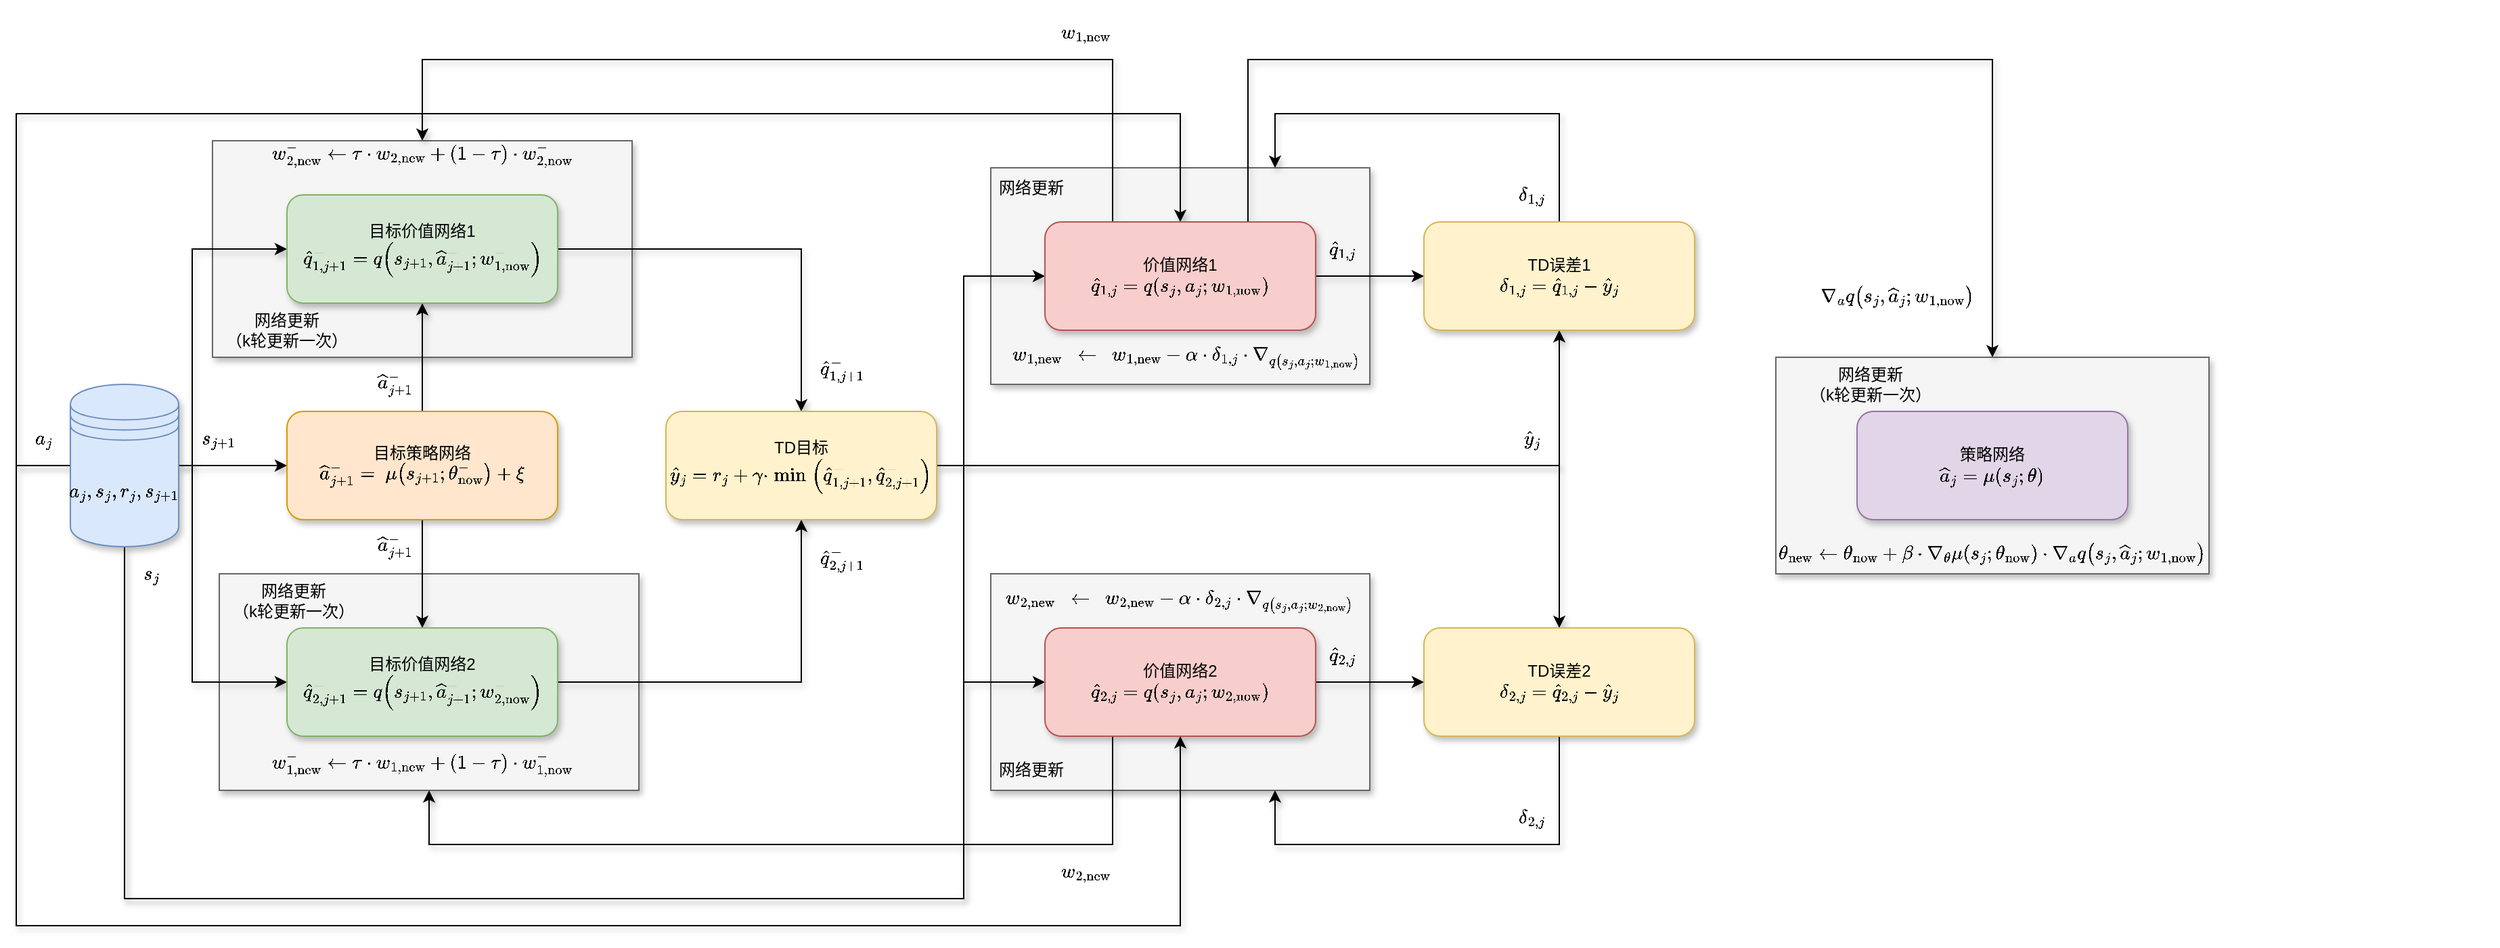 <mxfile version="22.1.11" type="github">
  <diagram name="第 1 页" id="EOz1U6gYO-YNxZWnHOJD">
    <mxGraphModel dx="2074" dy="2478" grid="1" gridSize="10" guides="1" tooltips="1" connect="1" arrows="1" fold="1" page="1" pageScale="1" pageWidth="827" pageHeight="1169" math="1" shadow="0">
      <root>
        <mxCell id="0" />
        <mxCell id="1" parent="0" />
        <mxCell id="rqsRjj4Qn3aaburyTNth-92" value="" style="rounded=0;whiteSpace=wrap;html=1;shadow=1;fillColor=#f5f5f5;fontColor=#333333;strokeColor=#666666;" vertex="1" parent="1">
          <mxGeometry x="1340" y="60" width="320" height="160" as="geometry" />
        </mxCell>
        <mxCell id="rqsRjj4Qn3aaburyTNth-79" value="" style="rounded=0;whiteSpace=wrap;html=1;shadow=1;fillColor=#f5f5f5;fontColor=#333333;strokeColor=#666666;" vertex="1" parent="1">
          <mxGeometry x="185" y="-100" width="310" height="160" as="geometry" />
        </mxCell>
        <mxCell id="rqsRjj4Qn3aaburyTNth-76" value="" style="rounded=0;whiteSpace=wrap;html=1;shadow=1;fillColor=#f5f5f5;fontColor=#333333;strokeColor=#666666;" vertex="1" parent="1">
          <mxGeometry x="190" y="220" width="310" height="160" as="geometry" />
        </mxCell>
        <mxCell id="rqsRjj4Qn3aaburyTNth-62" value="" style="rounded=0;whiteSpace=wrap;html=1;shadow=1;fillColor=#f5f5f5;fontColor=#333333;strokeColor=#666666;" vertex="1" parent="1">
          <mxGeometry x="760" y="220" width="280" height="160" as="geometry" />
        </mxCell>
        <mxCell id="rqsRjj4Qn3aaburyTNth-54" value="" style="rounded=0;whiteSpace=wrap;html=1;shadow=1;fillColor=#f5f5f5;fontColor=#333333;strokeColor=#666666;" vertex="1" parent="1">
          <mxGeometry x="760" y="-80" width="280" height="160" as="geometry" />
        </mxCell>
        <mxCell id="rqsRjj4Qn3aaburyTNth-6" style="edgeStyle=orthogonalEdgeStyle;rounded=0;orthogonalLoop=1;jettySize=auto;html=1;entryX=0;entryY=0.5;entryDx=0;entryDy=0;shadow=1;" edge="1" parent="1" source="rqsRjj4Qn3aaburyTNth-1" target="rqsRjj4Qn3aaburyTNth-3">
          <mxGeometry relative="1" as="geometry" />
        </mxCell>
        <mxCell id="rqsRjj4Qn3aaburyTNth-12" style="edgeStyle=orthogonalEdgeStyle;rounded=0;orthogonalLoop=1;jettySize=auto;html=1;entryX=0;entryY=0.5;entryDx=0;entryDy=0;shadow=1;" edge="1" parent="1" source="rqsRjj4Qn3aaburyTNth-1" target="rqsRjj4Qn3aaburyTNth-4">
          <mxGeometry relative="1" as="geometry">
            <Array as="points">
              <mxPoint x="170" y="140" />
              <mxPoint x="170" y="-20" />
            </Array>
          </mxGeometry>
        </mxCell>
        <mxCell id="rqsRjj4Qn3aaburyTNth-13" style="edgeStyle=orthogonalEdgeStyle;rounded=0;orthogonalLoop=1;jettySize=auto;html=1;entryX=0;entryY=0.5;entryDx=0;entryDy=0;shadow=1;" edge="1" parent="1" source="rqsRjj4Qn3aaburyTNth-1" target="rqsRjj4Qn3aaburyTNth-5">
          <mxGeometry relative="1" as="geometry">
            <Array as="points">
              <mxPoint x="170" y="140" />
              <mxPoint x="170" y="300" />
            </Array>
          </mxGeometry>
        </mxCell>
        <mxCell id="rqsRjj4Qn3aaburyTNth-42" style="edgeStyle=orthogonalEdgeStyle;rounded=0;orthogonalLoop=1;jettySize=auto;html=1;entryX=0.5;entryY=0;entryDx=0;entryDy=0;shadow=1;" edge="1" parent="1" source="rqsRjj4Qn3aaburyTNth-1" target="rqsRjj4Qn3aaburyTNth-20">
          <mxGeometry relative="1" as="geometry">
            <Array as="points">
              <mxPoint x="40" y="140" />
              <mxPoint x="40" y="-120" />
              <mxPoint x="900" y="-120" />
            </Array>
          </mxGeometry>
        </mxCell>
        <mxCell id="rqsRjj4Qn3aaburyTNth-43" style="edgeStyle=orthogonalEdgeStyle;rounded=0;orthogonalLoop=1;jettySize=auto;html=1;entryX=0.5;entryY=1;entryDx=0;entryDy=0;shadow=1;" edge="1" parent="1" source="rqsRjj4Qn3aaburyTNth-1" target="rqsRjj4Qn3aaburyTNth-21">
          <mxGeometry relative="1" as="geometry">
            <Array as="points">
              <mxPoint x="40" y="140" />
              <mxPoint x="40" y="480" />
              <mxPoint x="900" y="480" />
            </Array>
          </mxGeometry>
        </mxCell>
        <mxCell id="rqsRjj4Qn3aaburyTNth-46" style="edgeStyle=orthogonalEdgeStyle;rounded=0;orthogonalLoop=1;jettySize=auto;html=1;entryX=0;entryY=0.5;entryDx=0;entryDy=0;shadow=1;" edge="1" parent="1" source="rqsRjj4Qn3aaburyTNth-1" target="rqsRjj4Qn3aaburyTNth-21">
          <mxGeometry relative="1" as="geometry">
            <Array as="points">
              <mxPoint x="120" y="460" />
              <mxPoint x="740" y="460" />
              <mxPoint x="740" y="300" />
            </Array>
          </mxGeometry>
        </mxCell>
        <mxCell id="rqsRjj4Qn3aaburyTNth-47" style="edgeStyle=orthogonalEdgeStyle;rounded=0;orthogonalLoop=1;jettySize=auto;html=1;entryX=0;entryY=0.5;entryDx=0;entryDy=0;shadow=1;" edge="1" parent="1" source="rqsRjj4Qn3aaburyTNth-1" target="rqsRjj4Qn3aaburyTNth-20">
          <mxGeometry relative="1" as="geometry">
            <Array as="points">
              <mxPoint x="120" y="460" />
              <mxPoint x="740" y="460" />
              <mxPoint x="740" />
            </Array>
          </mxGeometry>
        </mxCell>
        <mxCell id="rqsRjj4Qn3aaburyTNth-1" value="`a_j,s_j,r_j,s_{j+1}`" style="shape=datastore;whiteSpace=wrap;html=1;shadow=1;fillColor=#dae8fc;strokeColor=#6c8ebf;" vertex="1" parent="1">
          <mxGeometry x="80" y="80" width="80" height="120" as="geometry" />
        </mxCell>
        <mxCell id="rqsRjj4Qn3aaburyTNth-8" style="edgeStyle=orthogonalEdgeStyle;rounded=0;orthogonalLoop=1;jettySize=auto;html=1;entryX=0.5;entryY=1;entryDx=0;entryDy=0;shadow=1;" edge="1" parent="1" source="rqsRjj4Qn3aaburyTNth-3" target="rqsRjj4Qn3aaburyTNth-4">
          <mxGeometry relative="1" as="geometry" />
        </mxCell>
        <mxCell id="rqsRjj4Qn3aaburyTNth-9" style="edgeStyle=orthogonalEdgeStyle;rounded=0;orthogonalLoop=1;jettySize=auto;html=1;entryX=0.5;entryY=0;entryDx=0;entryDy=0;shadow=1;" edge="1" parent="1" source="rqsRjj4Qn3aaburyTNth-3" target="rqsRjj4Qn3aaburyTNth-5">
          <mxGeometry relative="1" as="geometry" />
        </mxCell>
        <mxCell id="rqsRjj4Qn3aaburyTNth-3" value="&lt;div&gt;目标策略网络&lt;/div&gt;&lt;div&gt;`\hat{a}_{j+1}^- =\ mu(s_{j+1};\theta_{\text{now}}^-)+\xi`&lt;br&gt;&lt;/div&gt;" style="rounded=1;whiteSpace=wrap;html=1;shadow=1;fillColor=#ffe6cc;strokeColor=#d79b00;" vertex="1" parent="1">
          <mxGeometry x="240" y="100" width="200" height="80" as="geometry" />
        </mxCell>
        <mxCell id="rqsRjj4Qn3aaburyTNth-15" style="edgeStyle=orthogonalEdgeStyle;rounded=0;orthogonalLoop=1;jettySize=auto;html=1;entryX=0.5;entryY=0;entryDx=0;entryDy=0;shadow=1;" edge="1" parent="1" source="rqsRjj4Qn3aaburyTNth-4" target="rqsRjj4Qn3aaburyTNth-14">
          <mxGeometry relative="1" as="geometry" />
        </mxCell>
        <mxCell id="rqsRjj4Qn3aaburyTNth-4" value="&lt;div&gt;目标价值网络1&lt;/div&gt;&lt;div&gt;`\hat{q}_{1,j+1}^- = q(s_{j+1},\hat{a}_{j+1}^- ; w_{1,\text{now}} ^ -&amp;nbsp; )`&lt;br&gt;&lt;/div&gt;" style="rounded=1;whiteSpace=wrap;html=1;shadow=1;fillColor=#d5e8d4;strokeColor=#82b366;" vertex="1" parent="1">
          <mxGeometry x="240" y="-60" width="200" height="80" as="geometry" />
        </mxCell>
        <mxCell id="rqsRjj4Qn3aaburyTNth-16" style="edgeStyle=orthogonalEdgeStyle;rounded=0;orthogonalLoop=1;jettySize=auto;html=1;entryX=0.5;entryY=1;entryDx=0;entryDy=0;shadow=1;" edge="1" parent="1" source="rqsRjj4Qn3aaburyTNth-5" target="rqsRjj4Qn3aaburyTNth-14">
          <mxGeometry relative="1" as="geometry" />
        </mxCell>
        <mxCell id="rqsRjj4Qn3aaburyTNth-5" value="&lt;div&gt;目标价值网络2&lt;/div&gt;&lt;div&gt;`\hat{q}_{2,j+1}^- = q(s_{j+1},\hat{a}_{j+1}^- ; w_{2,\text{now}} ^ -&amp;nbsp; )`&lt;br&gt;&lt;/div&gt;" style="rounded=1;whiteSpace=wrap;html=1;shadow=1;fillColor=#d5e8d4;strokeColor=#82b366;" vertex="1" parent="1">
          <mxGeometry x="240" y="260" width="200" height="80" as="geometry" />
        </mxCell>
        <mxCell id="rqsRjj4Qn3aaburyTNth-7" value="`s_{j+1}`" style="text;align=center;html=1;verticalAlign=middle;whiteSpace=wrap;rounded=0;shadow=1;" vertex="1" parent="1">
          <mxGeometry x="170" y="100" width="40" height="40" as="geometry" />
        </mxCell>
        <mxCell id="rqsRjj4Qn3aaburyTNth-10" value="`\hat{a}_{j+1}^-`" style="text;align=center;html=1;verticalAlign=middle;whiteSpace=wrap;rounded=0;shadow=1;" vertex="1" parent="1">
          <mxGeometry x="300" y="60" width="40" height="40" as="geometry" />
        </mxCell>
        <mxCell id="rqsRjj4Qn3aaburyTNth-11" value="`\hat{a}_{j+1}^-`" style="text;align=center;html=1;verticalAlign=middle;whiteSpace=wrap;rounded=0;shadow=1;" vertex="1" parent="1">
          <mxGeometry x="300" y="180" width="40" height="40" as="geometry" />
        </mxCell>
        <mxCell id="rqsRjj4Qn3aaburyTNth-32" style="edgeStyle=orthogonalEdgeStyle;rounded=0;orthogonalLoop=1;jettySize=auto;html=1;entryX=0.5;entryY=1;entryDx=0;entryDy=0;shadow=1;" edge="1" parent="1" source="rqsRjj4Qn3aaburyTNth-14" target="rqsRjj4Qn3aaburyTNth-22">
          <mxGeometry relative="1" as="geometry" />
        </mxCell>
        <mxCell id="rqsRjj4Qn3aaburyTNth-33" style="edgeStyle=orthogonalEdgeStyle;rounded=0;orthogonalLoop=1;jettySize=auto;html=1;entryX=0.5;entryY=0;entryDx=0;entryDy=0;shadow=1;" edge="1" parent="1" source="rqsRjj4Qn3aaburyTNth-14" target="rqsRjj4Qn3aaburyTNth-24">
          <mxGeometry relative="1" as="geometry" />
        </mxCell>
        <mxCell id="rqsRjj4Qn3aaburyTNth-14" value="&lt;div&gt;TD目标&lt;/div&gt;&lt;div&gt;`\hat y_j=r_j+\gamma\cdot\min(\hat q_{1,j+1}^-,\hat q_{2,j+1}^-)`&lt;br&gt;&lt;/div&gt;" style="rounded=1;whiteSpace=wrap;html=1;shadow=1;fillColor=#fff2cc;strokeColor=#d6b656;" vertex="1" parent="1">
          <mxGeometry x="520" y="100" width="200" height="80" as="geometry" />
        </mxCell>
        <mxCell id="rqsRjj4Qn3aaburyTNth-17" value="`\hat{q}_{1,j+1}^-`" style="text;align=center;html=1;verticalAlign=middle;whiteSpace=wrap;rounded=0;shadow=1;" vertex="1" parent="1">
          <mxGeometry x="630" y="50" width="40" height="40" as="geometry" />
        </mxCell>
        <mxCell id="rqsRjj4Qn3aaburyTNth-18" value="`\hat{q}_{2,j+1}^-`" style="text;align=center;html=1;verticalAlign=middle;whiteSpace=wrap;rounded=0;shadow=1;" vertex="1" parent="1">
          <mxGeometry x="630" y="190" width="40" height="40" as="geometry" />
        </mxCell>
        <mxCell id="rqsRjj4Qn3aaburyTNth-25" style="edgeStyle=orthogonalEdgeStyle;rounded=0;orthogonalLoop=1;jettySize=auto;html=1;shadow=1;" edge="1" parent="1" source="rqsRjj4Qn3aaburyTNth-20" target="rqsRjj4Qn3aaburyTNth-22">
          <mxGeometry relative="1" as="geometry" />
        </mxCell>
        <mxCell id="rqsRjj4Qn3aaburyTNth-69" style="edgeStyle=orthogonalEdgeStyle;rounded=0;orthogonalLoop=1;jettySize=auto;html=1;exitX=0.75;exitY=0;exitDx=0;exitDy=0;shadow=1;entryX=0.5;entryY=0;entryDx=0;entryDy=0;" edge="1" parent="1" source="rqsRjj4Qn3aaburyTNth-20" target="rqsRjj4Qn3aaburyTNth-92">
          <mxGeometry relative="1" as="geometry">
            <mxPoint x="1500" y="60" as="targetPoint" />
            <Array as="points">
              <mxPoint x="950" y="-160" />
              <mxPoint x="1500" y="-160" />
            </Array>
          </mxGeometry>
        </mxCell>
        <mxCell id="rqsRjj4Qn3aaburyTNth-87" style="edgeStyle=orthogonalEdgeStyle;rounded=0;orthogonalLoop=1;jettySize=auto;html=1;exitX=0.25;exitY=0;exitDx=0;exitDy=0;entryX=0.5;entryY=0;entryDx=0;entryDy=0;shadow=1;" edge="1" parent="1" source="rqsRjj4Qn3aaburyTNth-20" target="rqsRjj4Qn3aaburyTNth-80">
          <mxGeometry relative="1" as="geometry">
            <Array as="points">
              <mxPoint x="850" y="-160" />
              <mxPoint x="340" y="-160" />
            </Array>
          </mxGeometry>
        </mxCell>
        <mxCell id="rqsRjj4Qn3aaburyTNth-20" value="&lt;div&gt;价值网络1&lt;br&gt;&lt;/div&gt;&lt;div&gt;`\hat{q}_{1,j} = q(s_j,a_j;w_{1,\text{now}})`&lt;br&gt;&lt;/div&gt;" style="rounded=1;whiteSpace=wrap;html=1;shadow=1;fillColor=#f8cecc;strokeColor=#b85450;" vertex="1" parent="1">
          <mxGeometry x="800" y="-40" width="200" height="80" as="geometry" />
        </mxCell>
        <mxCell id="rqsRjj4Qn3aaburyTNth-26" style="edgeStyle=orthogonalEdgeStyle;rounded=0;orthogonalLoop=1;jettySize=auto;html=1;entryX=0;entryY=0.5;entryDx=0;entryDy=0;shadow=1;" edge="1" parent="1" source="rqsRjj4Qn3aaburyTNth-21" target="rqsRjj4Qn3aaburyTNth-24">
          <mxGeometry relative="1" as="geometry" />
        </mxCell>
        <mxCell id="rqsRjj4Qn3aaburyTNth-86" style="edgeStyle=orthogonalEdgeStyle;rounded=0;orthogonalLoop=1;jettySize=auto;html=1;exitX=0.25;exitY=1;exitDx=0;exitDy=0;entryX=0.5;entryY=1;entryDx=0;entryDy=0;shadow=1;" edge="1" parent="1" source="rqsRjj4Qn3aaburyTNth-21" target="rqsRjj4Qn3aaburyTNth-76">
          <mxGeometry relative="1" as="geometry">
            <Array as="points">
              <mxPoint x="850" y="420" />
              <mxPoint x="345" y="420" />
            </Array>
          </mxGeometry>
        </mxCell>
        <mxCell id="rqsRjj4Qn3aaburyTNth-21" value="&lt;div&gt;价值网络2&lt;br&gt;&lt;/div&gt;&lt;div&gt;`\hat{q}_{2,j} = q(s_j,a_j;w_{2,\text{now}})`&lt;br&gt;&lt;/div&gt;" style="rounded=1;whiteSpace=wrap;html=1;shadow=1;fillColor=#f8cecc;strokeColor=#b85450;" vertex="1" parent="1">
          <mxGeometry x="800" y="260" width="200" height="80" as="geometry" />
        </mxCell>
        <mxCell id="rqsRjj4Qn3aaburyTNth-59" style="edgeStyle=none;rounded=0;orthogonalLoop=1;jettySize=auto;html=1;entryX=0.75;entryY=0;entryDx=0;entryDy=0;shadow=1;" edge="1" parent="1" source="rqsRjj4Qn3aaburyTNth-22" target="rqsRjj4Qn3aaburyTNth-54">
          <mxGeometry relative="1" as="geometry">
            <mxPoint x="1180" y="-120" as="targetPoint" />
            <Array as="points">
              <mxPoint x="1180" y="-120" />
              <mxPoint x="970" y="-120" />
            </Array>
          </mxGeometry>
        </mxCell>
        <mxCell id="rqsRjj4Qn3aaburyTNth-22" value="&lt;div&gt;TD误差1&lt;br&gt;&lt;/div&gt;&lt;div&gt;`\delta_{1,j}=\hat{q}_{1,j}-\hat{y}_j`&lt;br&gt;&lt;/div&gt;" style="rounded=1;whiteSpace=wrap;html=1;shadow=1;fillColor=#fff2cc;strokeColor=#d6b656;" vertex="1" parent="1">
          <mxGeometry x="1080" y="-40" width="200" height="80" as="geometry" />
        </mxCell>
        <mxCell id="rqsRjj4Qn3aaburyTNth-65" style="edgeStyle=none;rounded=0;orthogonalLoop=1;jettySize=auto;html=1;entryX=0.75;entryY=1;entryDx=0;entryDy=0;shadow=1;" edge="1" parent="1" source="rqsRjj4Qn3aaburyTNth-24" target="rqsRjj4Qn3aaburyTNth-62">
          <mxGeometry relative="1" as="geometry">
            <Array as="points">
              <mxPoint x="1180" y="420" />
              <mxPoint x="970" y="420" />
            </Array>
          </mxGeometry>
        </mxCell>
        <mxCell id="rqsRjj4Qn3aaburyTNth-24" value="&lt;div&gt;TD误差2&lt;br&gt;&lt;/div&gt;&lt;div&gt;`\delta_{2,j}=\hat{q}_{2,j}-\hat{y}_j`&lt;br&gt;&lt;/div&gt;" style="rounded=1;whiteSpace=wrap;html=1;shadow=1;fillColor=#fff2cc;strokeColor=#d6b656;" vertex="1" parent="1">
          <mxGeometry x="1080" y="260" width="200" height="80" as="geometry" />
        </mxCell>
        <mxCell id="rqsRjj4Qn3aaburyTNth-27" value="`\delta_{1,j}`" style="text;align=center;html=1;verticalAlign=middle;whiteSpace=wrap;rounded=0;shadow=1;" vertex="1" parent="1">
          <mxGeometry x="1140" y="-80" width="40" height="40" as="geometry" />
        </mxCell>
        <mxCell id="rqsRjj4Qn3aaburyTNth-28" value="`\delta_{2,j}`" style="text;align=center;html=1;verticalAlign=middle;whiteSpace=wrap;rounded=0;shadow=1;" vertex="1" parent="1">
          <mxGeometry x="1140" y="380" width="40" height="40" as="geometry" />
        </mxCell>
        <mxCell id="rqsRjj4Qn3aaburyTNth-30" value="`\hat{q}_{1,j}`" style="text;align=center;html=1;verticalAlign=middle;whiteSpace=wrap;rounded=0;shadow=1;" vertex="1" parent="1">
          <mxGeometry x="1000" y="-40" width="40" height="40" as="geometry" />
        </mxCell>
        <mxCell id="rqsRjj4Qn3aaburyTNth-31" value="`\hat{q}_{2,j}`" style="text;align=center;html=1;verticalAlign=middle;whiteSpace=wrap;rounded=0;shadow=1;" vertex="1" parent="1">
          <mxGeometry x="1000" y="260" width="40" height="40" as="geometry" />
        </mxCell>
        <mxCell id="rqsRjj4Qn3aaburyTNth-34" value="`\hat y_j`" style="text;align=center;html=1;verticalAlign=middle;whiteSpace=wrap;rounded=0;shadow=1;" vertex="1" parent="1">
          <mxGeometry x="1140" y="100" width="40" height="40" as="geometry" />
        </mxCell>
        <mxCell id="rqsRjj4Qn3aaburyTNth-44" value="`a_{j}`" style="text;align=center;html=1;verticalAlign=middle;whiteSpace=wrap;rounded=0;shadow=1;" vertex="1" parent="1">
          <mxGeometry x="40" y="100" width="40" height="40" as="geometry" />
        </mxCell>
        <mxCell id="rqsRjj4Qn3aaburyTNth-48" value="`s_{j}`" style="text;align=center;html=1;verticalAlign=middle;whiteSpace=wrap;rounded=0;shadow=1;" vertex="1" parent="1">
          <mxGeometry x="120" y="200" width="40" height="40" as="geometry" />
        </mxCell>
        <mxCell id="rqsRjj4Qn3aaburyTNth-50" value="`w_{1,\text{new}}\quad\leftarrow\quadw_{1,\text{new}} - \alpha\cdot\delta_{1,j}\cdot\nabla_{q(s_j,a_j;w_{1,\text{now}})`" style="text;align=center;html=1;verticalAlign=middle;whiteSpace=wrap;rounded=0;shadow=1;" vertex="1" parent="1">
          <mxGeometry x="770" y="40" width="270" height="40" as="geometry" />
        </mxCell>
        <mxCell id="rqsRjj4Qn3aaburyTNth-57" value="网络更新" style="text;align=center;html=1;verticalAlign=middle;whiteSpace=wrap;rounded=0;shadow=1;" vertex="1" parent="1">
          <mxGeometry x="760" y="-80" width="60" height="30" as="geometry" />
        </mxCell>
        <mxCell id="rqsRjj4Qn3aaburyTNth-63" value="网络更新" style="text;align=center;html=1;verticalAlign=middle;whiteSpace=wrap;rounded=0;shadow=1;" vertex="1" parent="1">
          <mxGeometry x="760" y="350" width="60" height="30" as="geometry" />
        </mxCell>
        <mxCell id="rqsRjj4Qn3aaburyTNth-64" value="`w_{2,\text{new}}\quad\leftarrow\quadw_{2,\text{new}} - \alpha\cdot\delta_{2,j}\cdot\nabla_{q(s_j,a_j;w_{2,\text{now}})`" style="text;align=center;html=1;verticalAlign=middle;whiteSpace=wrap;rounded=0;shadow=1;" vertex="1" parent="1">
          <mxGeometry x="765" y="220" width="270" height="40" as="geometry" />
        </mxCell>
        <mxCell id="rqsRjj4Qn3aaburyTNth-67" value="&lt;div&gt;策略网络&lt;br&gt;&lt;/div&gt;&lt;div&gt;`\hat{a}_j=\mu(s_j;\theta)`&lt;br&gt;&lt;/div&gt;" style="rounded=1;whiteSpace=wrap;html=1;shadow=1;fillColor=#e1d5e7;strokeColor=#9673a6;" vertex="1" parent="1">
          <mxGeometry x="1400" y="100" width="200" height="80" as="geometry" />
        </mxCell>
        <mxCell id="rqsRjj4Qn3aaburyTNth-73" value="`\nabla_{a}q(s_j,\hat{a}_j;w_\text{1,now})`" style="text;align=center;html=1;verticalAlign=middle;whiteSpace=wrap;rounded=0;shadow=1;" vertex="1" parent="1">
          <mxGeometry x="1370" width="120" height="30" as="geometry" />
        </mxCell>
        <mxCell id="rqsRjj4Qn3aaburyTNth-77" value="&lt;div&gt;网络更新&lt;/div&gt;&lt;div&gt;（k轮更新一次）&lt;br&gt;&lt;/div&gt;" style="text;align=center;html=1;verticalAlign=middle;whiteSpace=wrap;rounded=0;shadow=1;" vertex="1" parent="1">
          <mxGeometry x="190" y="220" width="110" height="40" as="geometry" />
        </mxCell>
        <mxCell id="rqsRjj4Qn3aaburyTNth-78" value="`w_{1,\text{new}}^- \leftarrow\tau \cdot w_{1,\text{new}}+\left(1-\tau\right)\cdot w_{1,\text{now}}^{-}`" style="text;align=center;html=1;verticalAlign=middle;whiteSpace=wrap;rounded=0;shadow=1;" vertex="1" parent="1">
          <mxGeometry x="200" y="350" width="280" height="22.5" as="geometry" />
        </mxCell>
        <mxCell id="rqsRjj4Qn3aaburyTNth-80" value="`w_{2,\text{new}}^- \leftarrow\tau \cdot w_{2,\text{new}}+\left(1-\tau\right)\cdot w_{2,\text{now}}^{-}`" style="text;align=center;html=1;verticalAlign=middle;whiteSpace=wrap;rounded=0;shadow=1;" vertex="1" parent="1">
          <mxGeometry x="200" y="-100" width="280" height="22.5" as="geometry" />
        </mxCell>
        <mxCell id="rqsRjj4Qn3aaburyTNth-81" value="&lt;div&gt;网络更新&lt;/div&gt;&lt;div&gt;（k轮更新一次）&lt;br&gt;&lt;/div&gt;" style="text;align=center;html=1;verticalAlign=middle;whiteSpace=wrap;rounded=0;shadow=1;" vertex="1" parent="1">
          <mxGeometry x="185" y="20" width="110" height="40" as="geometry" />
        </mxCell>
        <mxCell id="rqsRjj4Qn3aaburyTNth-83" value="`w_{\text{2,new}}`" style="text;align=center;html=1;verticalAlign=middle;whiteSpace=wrap;rounded=0;shadow=1;" vertex="1" parent="1">
          <mxGeometry x="810" y="420" width="40" height="40" as="geometry" />
        </mxCell>
        <mxCell id="rqsRjj4Qn3aaburyTNth-88" value="`w_{\text{1,new}}`" style="text;align=center;html=1;verticalAlign=middle;whiteSpace=wrap;rounded=0;shadow=1;" vertex="1" parent="1">
          <mxGeometry x="810" y="-200" width="40" height="40" as="geometry" />
        </mxCell>
        <mxCell id="rqsRjj4Qn3aaburyTNth-71" value="&lt;div&gt;网络更新&lt;/div&gt;&lt;div&gt;（k轮更新一次）&lt;br&gt;&lt;/div&gt;" style="text;align=center;html=1;verticalAlign=middle;whiteSpace=wrap;rounded=0;shadow=1;" vertex="1" parent="1">
          <mxGeometry x="1360" y="60" width="100" height="40" as="geometry" />
        </mxCell>
        <mxCell id="rqsRjj4Qn3aaburyTNth-72" value="`\theta_\text{new}\leftarrow\theta_\text{now}+\beta\cdot\nabla_{\theta}\mu(s_j;\theta_\text{now})\cdot\nabla_{a}q(s_j,\hat{a}_j;w_\text{1,now})`" style="text;align=center;html=1;verticalAlign=middle;whiteSpace=wrap;rounded=0;shadow=1;" vertex="1" parent="1">
          <mxGeometry x="1340" y="190" width="320" height="30" as="geometry" />
        </mxCell>
      </root>
    </mxGraphModel>
  </diagram>
</mxfile>

